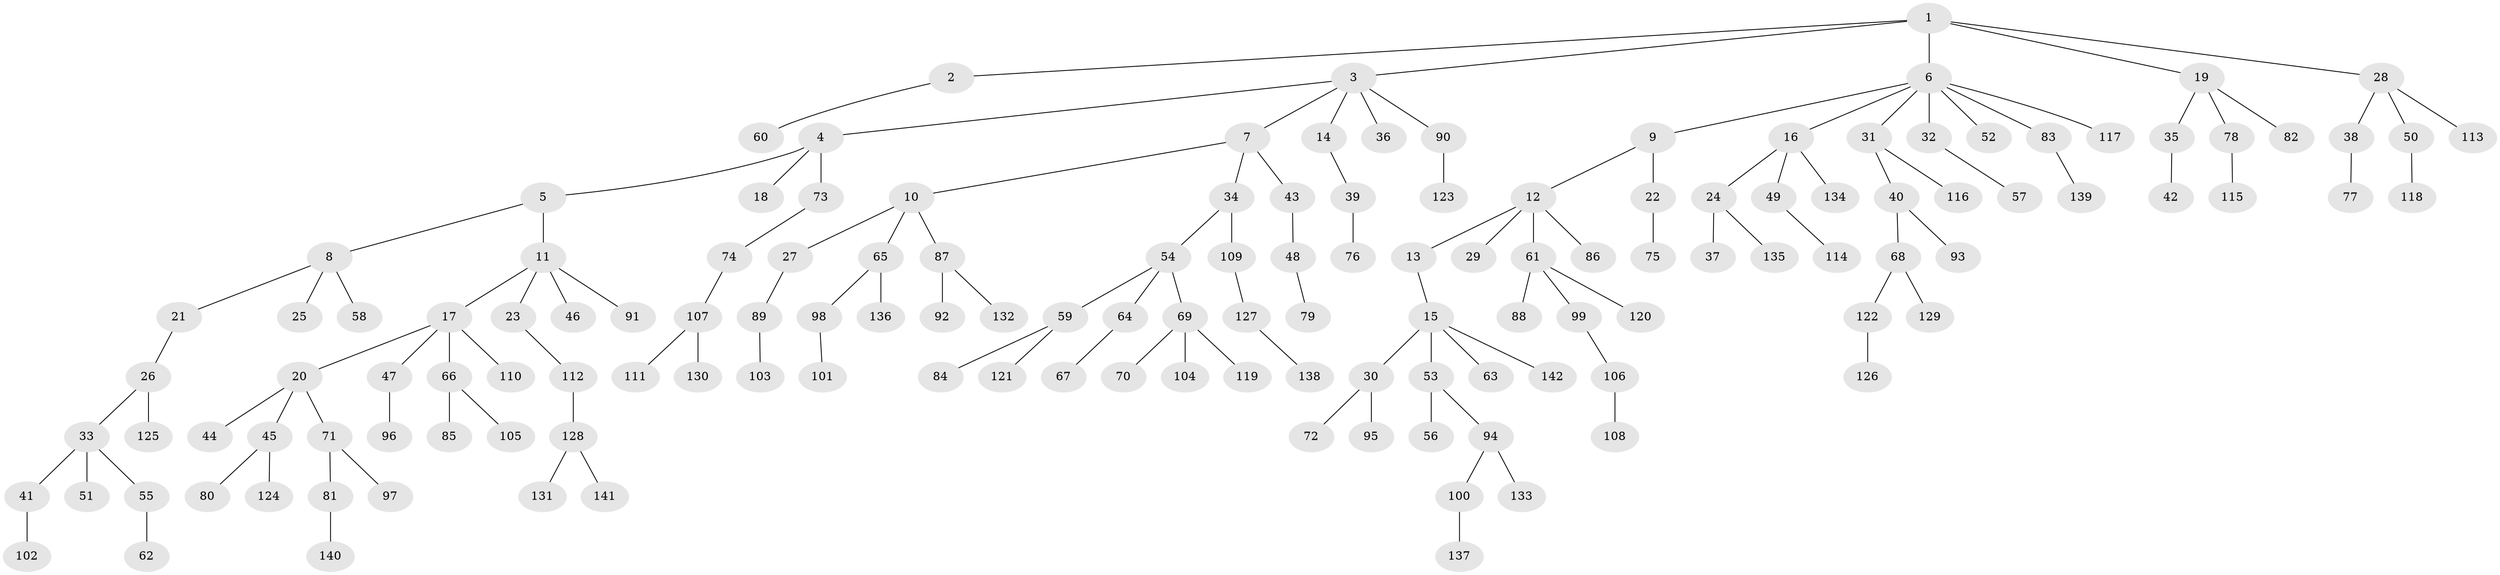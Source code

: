 // coarse degree distribution, {1: 0.8809523809523809, 37: 0.023809523809523808, 2: 0.09523809523809523}
// Generated by graph-tools (version 1.1) at 2025/56/03/04/25 21:56:17]
// undirected, 142 vertices, 141 edges
graph export_dot {
graph [start="1"]
  node [color=gray90,style=filled];
  1;
  2;
  3;
  4;
  5;
  6;
  7;
  8;
  9;
  10;
  11;
  12;
  13;
  14;
  15;
  16;
  17;
  18;
  19;
  20;
  21;
  22;
  23;
  24;
  25;
  26;
  27;
  28;
  29;
  30;
  31;
  32;
  33;
  34;
  35;
  36;
  37;
  38;
  39;
  40;
  41;
  42;
  43;
  44;
  45;
  46;
  47;
  48;
  49;
  50;
  51;
  52;
  53;
  54;
  55;
  56;
  57;
  58;
  59;
  60;
  61;
  62;
  63;
  64;
  65;
  66;
  67;
  68;
  69;
  70;
  71;
  72;
  73;
  74;
  75;
  76;
  77;
  78;
  79;
  80;
  81;
  82;
  83;
  84;
  85;
  86;
  87;
  88;
  89;
  90;
  91;
  92;
  93;
  94;
  95;
  96;
  97;
  98;
  99;
  100;
  101;
  102;
  103;
  104;
  105;
  106;
  107;
  108;
  109;
  110;
  111;
  112;
  113;
  114;
  115;
  116;
  117;
  118;
  119;
  120;
  121;
  122;
  123;
  124;
  125;
  126;
  127;
  128;
  129;
  130;
  131;
  132;
  133;
  134;
  135;
  136;
  137;
  138;
  139;
  140;
  141;
  142;
  1 -- 2;
  1 -- 3;
  1 -- 6;
  1 -- 19;
  1 -- 28;
  2 -- 60;
  3 -- 4;
  3 -- 7;
  3 -- 14;
  3 -- 36;
  3 -- 90;
  4 -- 5;
  4 -- 18;
  4 -- 73;
  5 -- 8;
  5 -- 11;
  6 -- 9;
  6 -- 16;
  6 -- 31;
  6 -- 32;
  6 -- 52;
  6 -- 83;
  6 -- 117;
  7 -- 10;
  7 -- 34;
  7 -- 43;
  8 -- 21;
  8 -- 25;
  8 -- 58;
  9 -- 12;
  9 -- 22;
  10 -- 27;
  10 -- 65;
  10 -- 87;
  11 -- 17;
  11 -- 23;
  11 -- 46;
  11 -- 91;
  12 -- 13;
  12 -- 29;
  12 -- 61;
  12 -- 86;
  13 -- 15;
  14 -- 39;
  15 -- 30;
  15 -- 53;
  15 -- 63;
  15 -- 142;
  16 -- 24;
  16 -- 49;
  16 -- 134;
  17 -- 20;
  17 -- 47;
  17 -- 66;
  17 -- 110;
  19 -- 35;
  19 -- 78;
  19 -- 82;
  20 -- 44;
  20 -- 45;
  20 -- 71;
  21 -- 26;
  22 -- 75;
  23 -- 112;
  24 -- 37;
  24 -- 135;
  26 -- 33;
  26 -- 125;
  27 -- 89;
  28 -- 38;
  28 -- 50;
  28 -- 113;
  30 -- 72;
  30 -- 95;
  31 -- 40;
  31 -- 116;
  32 -- 57;
  33 -- 41;
  33 -- 51;
  33 -- 55;
  34 -- 54;
  34 -- 109;
  35 -- 42;
  38 -- 77;
  39 -- 76;
  40 -- 68;
  40 -- 93;
  41 -- 102;
  43 -- 48;
  45 -- 80;
  45 -- 124;
  47 -- 96;
  48 -- 79;
  49 -- 114;
  50 -- 118;
  53 -- 56;
  53 -- 94;
  54 -- 59;
  54 -- 64;
  54 -- 69;
  55 -- 62;
  59 -- 84;
  59 -- 121;
  61 -- 88;
  61 -- 99;
  61 -- 120;
  64 -- 67;
  65 -- 98;
  65 -- 136;
  66 -- 85;
  66 -- 105;
  68 -- 122;
  68 -- 129;
  69 -- 70;
  69 -- 104;
  69 -- 119;
  71 -- 81;
  71 -- 97;
  73 -- 74;
  74 -- 107;
  78 -- 115;
  81 -- 140;
  83 -- 139;
  87 -- 92;
  87 -- 132;
  89 -- 103;
  90 -- 123;
  94 -- 100;
  94 -- 133;
  98 -- 101;
  99 -- 106;
  100 -- 137;
  106 -- 108;
  107 -- 111;
  107 -- 130;
  109 -- 127;
  112 -- 128;
  122 -- 126;
  127 -- 138;
  128 -- 131;
  128 -- 141;
}
